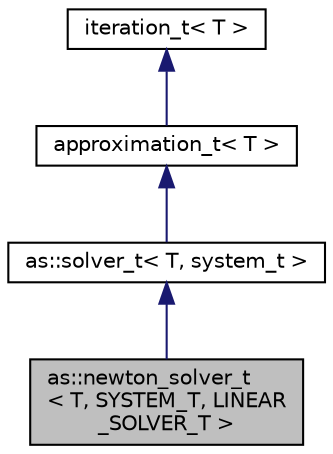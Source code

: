digraph "as::newton_solver_t&lt; T, SYSTEM_T, LINEAR_SOLVER_T &gt;"
{
 // LATEX_PDF_SIZE
  edge [fontname="Helvetica",fontsize="10",labelfontname="Helvetica",labelfontsize="10"];
  node [fontname="Helvetica",fontsize="10",shape=record];
  Node1 [label="as::newton_solver_t\l\< T, SYSTEM_T, LINEAR\l_SOLVER_T \>",height=0.2,width=0.4,color="black", fillcolor="grey75", style="filled", fontcolor="black",tooltip=" "];
  Node2 -> Node1 [dir="back",color="midnightblue",fontsize="10",style="solid",fontname="Helvetica"];
  Node2 [label="as::solver_t\< T, system_t \>",height=0.2,width=0.4,color="black", fillcolor="white", style="filled",URL="$classas_1_1solver__t.html",tooltip=" "];
  Node3 -> Node2 [dir="back",color="midnightblue",fontsize="10",style="solid",fontname="Helvetica"];
  Node3 [label="approximation_t\< T \>",height=0.2,width=0.4,color="black", fillcolor="white", style="filled",URL="$classapproximation__t.html",tooltip=" "];
  Node4 -> Node3 [dir="back",color="midnightblue",fontsize="10",style="solid",fontname="Helvetica"];
  Node4 [label="iteration_t\< T \>",height=0.2,width=0.4,color="black", fillcolor="white", style="filled",URL="$classiteration__t.html",tooltip=" "];
}
